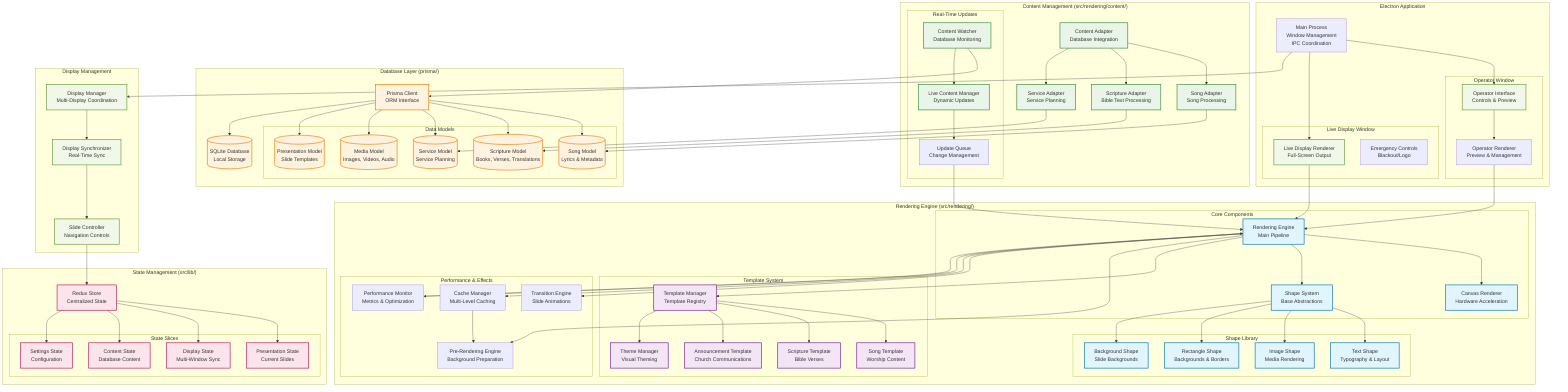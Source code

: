 graph TB
    %% Main Application Architecture
    subgraph "Electron Application"
        MainProcess[Main Process<br/>Window Management<br/>IPC Coordination]

        subgraph "Operator Window"
            OperatorUI[Operator Interface<br/>Controls & Preview]
            OperatorRenderer[Operator Renderer<br/>Preview & Management]
        end

        subgraph "Live Display Window"
            LiveRenderer[Live Display Renderer<br/>Full-Screen Output]
            EmergencyControls[Emergency Controls<br/>Blackout/Logo]
        end
    end

    %% Core Rendering Engine
    subgraph "Rendering Engine (src/rendering/)"
        subgraph "Core Components"
            RenderingEngine[Rendering Engine<br/>Main Pipeline]
            CanvasRenderer[Canvas Renderer<br/>Hardware Acceleration]
            ShapeSystem[Shape System<br/>Base Abstractions]
        end

        subgraph "Shape Library"
            TextShape[Text Shape<br/>Typography & Layout]
            ImageShape[Image Shape<br/>Media Rendering]
            RectangleShape[Rectangle Shape<br/>Backgrounds & Borders]
            BackgroundShape[Background Shape<br/>Slide Backgrounds]
        end

        subgraph "Template System"
            TemplateManager[Template Manager<br/>Template Registry]
            SongTemplate[Song Template<br/>Worship Content]
            ScriptureTemplate[Scripture Template<br/>Bible Verses]
            AnnouncementTemplate[Announcement Template<br/>Church Communications]
            ThemeManager[Theme Manager<br/>Visual Theming]
        end

        subgraph "Performance & Effects"
            PreRenderEngine[Pre-Rendering Engine<br/>Background Preparation]
            TransitionEngine[Transition Engine<br/>Slide Animations]
            CacheManager[Cache Manager<br/>Multi-Level Caching]
            PerformanceMonitor[Performance Monitor<br/>Metrics & Optimization]
        end
    end

    %% Content Management Layer
    subgraph "Content Management (src/rendering/content/)"
        ContentAdapter[Content Adapter<br/>Database Integration]
        SongAdapter[Song Adapter<br/>Song Processing]
        ScriptureAdapter[Scripture Adapter<br/>Bible Text Processing]
        ServiceAdapter[Service Adapter<br/>Service Planning]

        subgraph "Real-Time Updates"
            ContentWatcher[Content Watcher<br/>Database Monitoring]
            LiveContentManager[Live Content Manager<br/>Dynamic Updates]
            UpdateQueue[Update Queue<br/>Change Management]
        end
    end

    %% Database Layer
    subgraph "Database Layer (prisma/)"
        PrismaClient[Prisma Client<br/>ORM Interface]

        subgraph "Data Models"
            SongModel[(Song Model<br/>Lyrics & Metadata)]
            ScriptureModel[(Scripture Model<br/>Books, Verses, Translations)]
            ServiceModel[(Service Model<br/>Service Planning)]
            MediaModel[(Media Model<br/>Images, Videos, Audio)]
            PresentationModel[(Presentation Model<br/>Slide Templates)]
        end

        SQLiteDB[(SQLite Database<br/>Local Storage)]
    end

    %% State Management
    subgraph "State Management (src/lib/)"
        ReduxStore[Redux Store<br/>Centralized State]

        subgraph "State Slices"
            PresentationState[Presentation State<br/>Current Slides]
            DisplayState[Display State<br/>Multi-Window Sync]
            ContentState[Content State<br/>Database Content]
            SettingsState[Settings State<br/>Configuration]
        end
    end

    %% Display Synchronization
    subgraph "Display Management"
        DisplayManager[Display Manager<br/>Multi-Display Coordination]
        DisplaySynchronizer[Display Synchronizer<br/>Real-Time Sync]
        SlideController[Slide Controller<br/>Navigation Controls]
    end

    %% Data Flow Connections
    MainProcess --> OperatorUI
    MainProcess --> LiveRenderer
    MainProcess --> DisplayManager

    OperatorUI --> OperatorRenderer
    OperatorRenderer --> RenderingEngine
    LiveRenderer --> RenderingEngine

    RenderingEngine --> CanvasRenderer
    RenderingEngine --> ShapeSystem
    RenderingEngine --> TemplateManager

    TemplateManager --> SongTemplate
    TemplateManager --> ScriptureTemplate
    TemplateManager --> AnnouncementTemplate
    TemplateManager --> ThemeManager

    ShapeSystem --> TextShape
    ShapeSystem --> ImageShape
    ShapeSystem --> RectangleShape
    ShapeSystem --> BackgroundShape

    ContentAdapter --> SongAdapter
    ContentAdapter --> ScriptureAdapter
    ContentAdapter --> ServiceAdapter

    SongAdapter --> SongModel
    ScriptureAdapter --> ScriptureModel
    ServiceAdapter --> ServiceModel

    PrismaClient --> SongModel
    PrismaClient --> ScriptureModel
    PrismaClient --> ServiceModel
    PrismaClient --> MediaModel
    PrismaClient --> PresentationModel
    PrismaClient --> SQLiteDB

    ContentWatcher --> PrismaClient
    ContentWatcher --> LiveContentManager
    LiveContentManager --> UpdateQueue
    UpdateQueue --> RenderingEngine

    DisplayManager --> DisplaySynchronizer
    DisplaySynchronizer --> SlideController
    SlideController --> ReduxStore

    ReduxStore --> PresentationState
    ReduxStore --> DisplayState
    ReduxStore --> ContentState
    ReduxStore --> SettingsState

    RenderingEngine --> PreRenderEngine
    RenderingEngine --> TransitionEngine
    RenderingEngine --> CacheManager
    RenderingEngine --> PerformanceMonitor

    CacheManager --> PreRenderEngine
    PerformanceMonitor --> RenderingEngine

    %% Styling
    classDef coreEngine fill:#e1f5fe,stroke:#0277bd,stroke-width:2px
    classDef template fill:#f3e5f5,stroke:#7b1fa2,stroke-width:2px
    classDef content fill:#e8f5e8,stroke:#388e3c,stroke-width:2px
    classDef database fill:#fff3e0,stroke:#f57c00,stroke-width:2px
    classDef state fill:#fce4ec,stroke:#c2185b,stroke-width:2px
    classDef display fill:#f1f8e9,stroke:#689f38,stroke-width:2px

    class RenderingEngine,CanvasRenderer,ShapeSystem,TextShape,ImageShape,RectangleShape,BackgroundShape coreEngine
    class TemplateManager,SongTemplate,ScriptureTemplate,AnnouncementTemplate,ThemeManager template
    class ContentAdapter,SongAdapter,ScriptureAdapter,ServiceAdapter,ContentWatcher,LiveContentManager content
    class PrismaClient,SongModel,ScriptureModel,ServiceModel,MediaModel,PresentationModel,SQLiteDB database
    class ReduxStore,PresentationState,DisplayState,ContentState,SettingsState state
    class DisplayManager,DisplaySynchronizer,SlideController,OperatorUI,LiveRenderer display